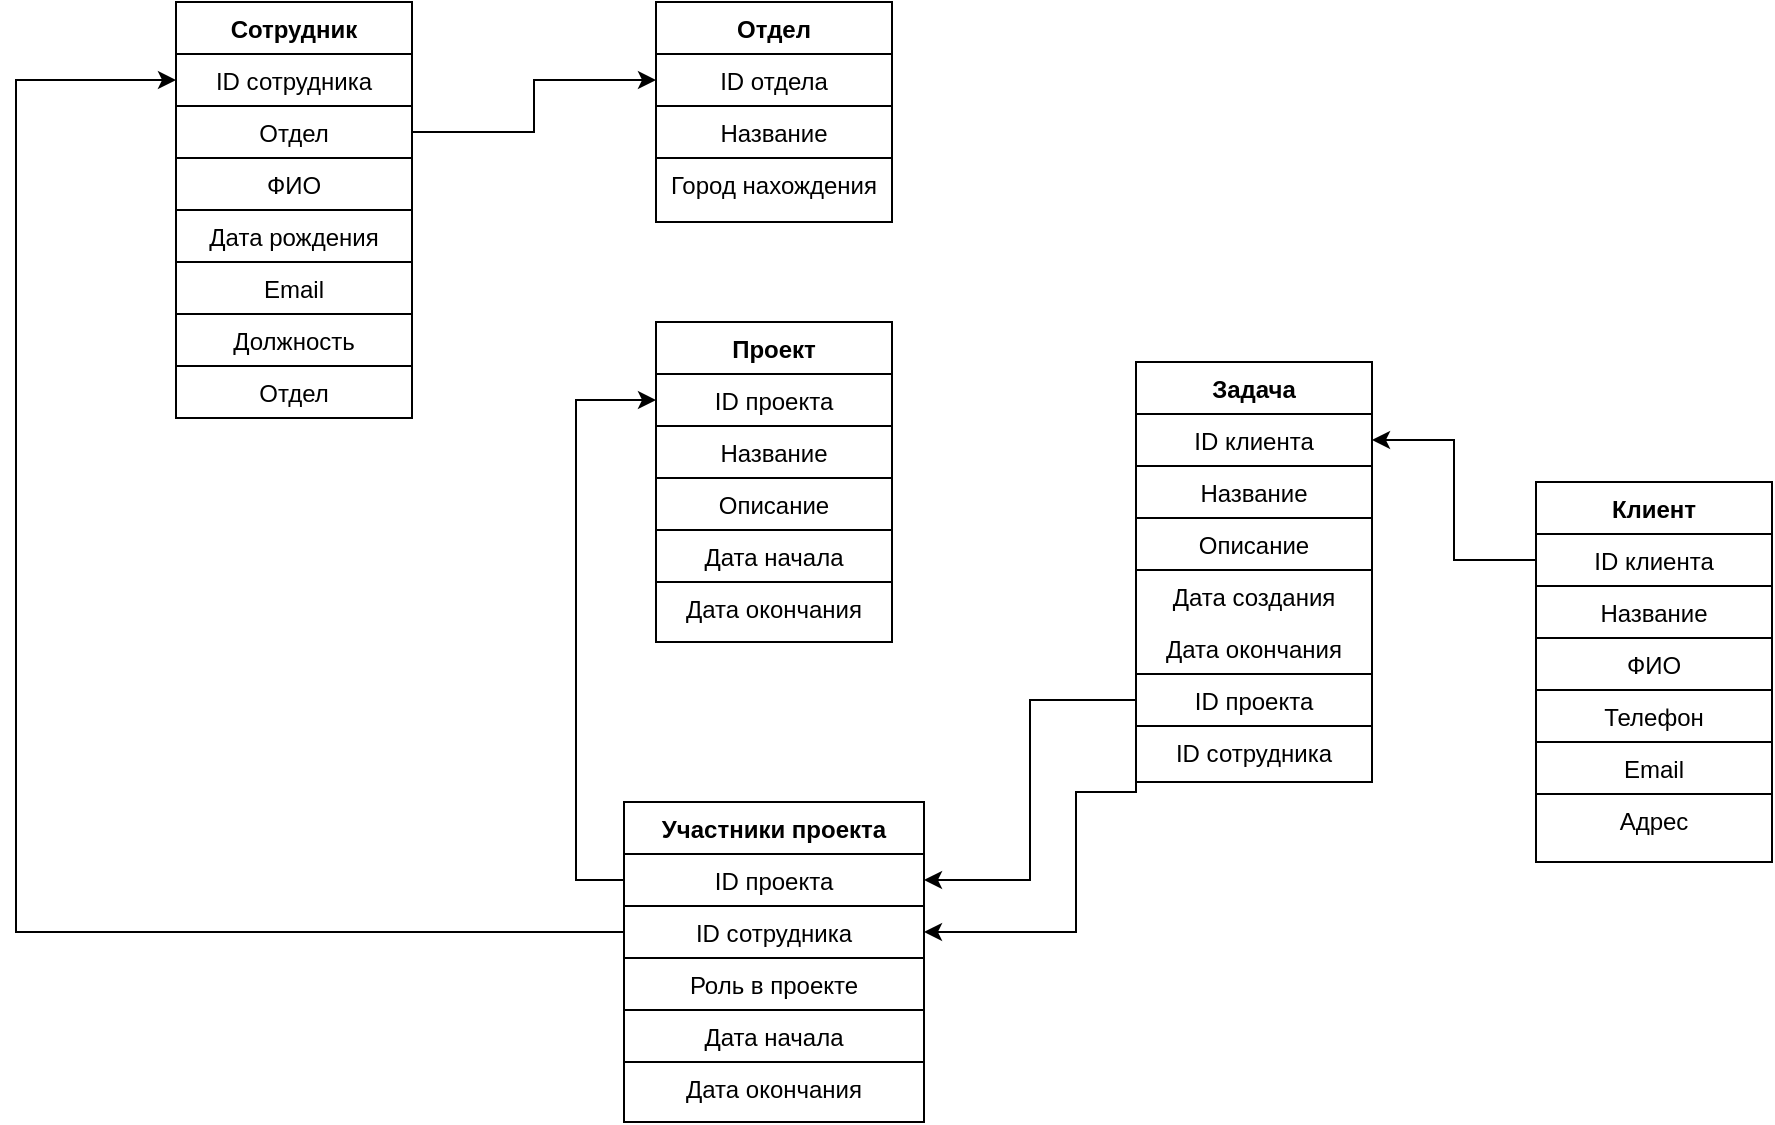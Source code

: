 <mxfile version="24.7.16">
  <diagram id="C5RBs43oDa-KdzZeNtuy" name="Page-1">
    <mxGraphModel dx="1659" dy="912" grid="1" gridSize="10" guides="1" tooltips="1" connect="1" arrows="1" fold="1" page="1" pageScale="1" pageWidth="827" pageHeight="1169" math="0" shadow="0">
      <root>
        <mxCell id="WIyWlLk6GJQsqaUBKTNV-0" />
        <mxCell id="WIyWlLk6GJQsqaUBKTNV-1" parent="WIyWlLk6GJQsqaUBKTNV-0" />
        <mxCell id="7Ulus1duQFmehfc_UJfe-38" value="Сотрудник" style="swimlane;fontStyle=1;align=center;verticalAlign=top;childLayout=stackLayout;horizontal=1;startSize=26;horizontalStack=0;resizeParent=1;resizeLast=0;collapsible=1;marginBottom=0;rounded=0;shadow=0;strokeWidth=1;strokeColor=default;" vertex="1" parent="WIyWlLk6GJQsqaUBKTNV-1">
          <mxGeometry x="280" y="120" width="118" height="208" as="geometry">
            <mxRectangle x="550" y="140" width="160" height="26" as="alternateBounds" />
          </mxGeometry>
        </mxCell>
        <mxCell id="7Ulus1duQFmehfc_UJfe-39" value="ID сотрудника" style="text;align=center;verticalAlign=top;spacingLeft=4;spacingRight=4;overflow=hidden;rotatable=0;points=[[0,0.5],[1,0.5]];portConstraint=eastwest;strokeColor=default;" vertex="1" parent="7Ulus1duQFmehfc_UJfe-38">
          <mxGeometry y="26" width="118" height="26" as="geometry" />
        </mxCell>
        <mxCell id="7Ulus1duQFmehfc_UJfe-265" value="Отдел" style="text;align=center;verticalAlign=top;spacingLeft=4;spacingRight=4;overflow=hidden;rotatable=0;points=[[0,0.5],[1,0.5]];portConstraint=eastwest;strokeColor=default;" vertex="1" parent="7Ulus1duQFmehfc_UJfe-38">
          <mxGeometry y="52" width="118" height="26" as="geometry" />
        </mxCell>
        <mxCell id="7Ulus1duQFmehfc_UJfe-42" value="ФИО" style="text;align=center;verticalAlign=top;spacingLeft=4;spacingRight=4;overflow=hidden;rotatable=0;points=[[0,0.5],[1,0.5]];portConstraint=eastwest;rounded=0;shadow=0;html=0;strokeColor=none;" vertex="1" parent="7Ulus1duQFmehfc_UJfe-38">
          <mxGeometry y="78" width="118" height="26" as="geometry" />
        </mxCell>
        <mxCell id="7Ulus1duQFmehfc_UJfe-43" value="Дата рождения" style="text;align=center;verticalAlign=top;spacingLeft=4;spacingRight=4;overflow=hidden;rotatable=0;points=[[0,0.5],[1,0.5]];portConstraint=eastwest;strokeColor=default;" vertex="1" parent="7Ulus1duQFmehfc_UJfe-38">
          <mxGeometry y="104" width="118" height="26" as="geometry" />
        </mxCell>
        <mxCell id="7Ulus1duQFmehfc_UJfe-46" value="Email" style="text;align=center;verticalAlign=top;spacingLeft=4;spacingRight=4;overflow=hidden;rotatable=0;points=[[0,0.5],[1,0.5]];portConstraint=eastwest;rounded=0;shadow=0;html=0;strokeColor=none;" vertex="1" parent="7Ulus1duQFmehfc_UJfe-38">
          <mxGeometry y="130" width="118" height="26" as="geometry" />
        </mxCell>
        <mxCell id="7Ulus1duQFmehfc_UJfe-45" value="Должность" style="text;align=center;verticalAlign=top;spacingLeft=4;spacingRight=4;overflow=hidden;rotatable=0;points=[[0,0.5],[1,0.5]];portConstraint=eastwest;rounded=0;shadow=0;html=0;strokeColor=default;" vertex="1" parent="7Ulus1duQFmehfc_UJfe-38">
          <mxGeometry y="156" width="118" height="26" as="geometry" />
        </mxCell>
        <mxCell id="7Ulus1duQFmehfc_UJfe-44" value="Отдел" style="text;align=center;verticalAlign=top;spacingLeft=4;spacingRight=4;overflow=hidden;rotatable=0;points=[[0,0.5],[1,0.5]];portConstraint=eastwest;rounded=0;shadow=0;html=0;strokeColor=none;" vertex="1" parent="7Ulus1duQFmehfc_UJfe-38">
          <mxGeometry y="182" width="118" height="26" as="geometry" />
        </mxCell>
        <mxCell id="7Ulus1duQFmehfc_UJfe-169" value="Отдел" style="swimlane;fontStyle=1;align=center;verticalAlign=top;childLayout=stackLayout;horizontal=1;startSize=26;horizontalStack=0;resizeParent=1;resizeLast=0;collapsible=1;marginBottom=0;rounded=0;shadow=0;strokeWidth=1;strokeColor=default;" vertex="1" parent="WIyWlLk6GJQsqaUBKTNV-1">
          <mxGeometry x="520" y="120" width="118" height="110" as="geometry">
            <mxRectangle x="550" y="140" width="160" height="26" as="alternateBounds" />
          </mxGeometry>
        </mxCell>
        <mxCell id="7Ulus1duQFmehfc_UJfe-170" value="ID отдела" style="text;align=center;verticalAlign=top;spacingLeft=4;spacingRight=4;overflow=hidden;rotatable=0;points=[[0,0.5],[1,0.5]];portConstraint=eastwest;strokeColor=default;" vertex="1" parent="7Ulus1duQFmehfc_UJfe-169">
          <mxGeometry y="26" width="118" height="26" as="geometry" />
        </mxCell>
        <mxCell id="7Ulus1duQFmehfc_UJfe-171" value="Название" style="text;align=center;verticalAlign=top;spacingLeft=4;spacingRight=4;overflow=hidden;rotatable=0;points=[[0,0.5],[1,0.5]];portConstraint=eastwest;rounded=0;shadow=0;html=0;strokeColor=default;" vertex="1" parent="7Ulus1duQFmehfc_UJfe-169">
          <mxGeometry y="52" width="118" height="26" as="geometry" />
        </mxCell>
        <mxCell id="7Ulus1duQFmehfc_UJfe-172" value="Город нахождения" style="text;align=center;verticalAlign=top;spacingLeft=4;spacingRight=4;overflow=hidden;rotatable=0;points=[[0,0.5],[1,0.5]];portConstraint=eastwest;rounded=0;shadow=0;html=0;strokeColor=none;" vertex="1" parent="7Ulus1duQFmehfc_UJfe-169">
          <mxGeometry y="78" width="118" height="32" as="geometry" />
        </mxCell>
        <mxCell id="7Ulus1duQFmehfc_UJfe-181" value="Проект" style="swimlane;fontStyle=1;align=center;verticalAlign=top;childLayout=stackLayout;horizontal=1;startSize=26;horizontalStack=0;resizeParent=1;resizeLast=0;collapsible=1;marginBottom=0;rounded=0;shadow=0;strokeWidth=1;strokeColor=default;" vertex="1" parent="WIyWlLk6GJQsqaUBKTNV-1">
          <mxGeometry x="520" y="280" width="118" height="160" as="geometry">
            <mxRectangle x="550" y="140" width="160" height="26" as="alternateBounds" />
          </mxGeometry>
        </mxCell>
        <mxCell id="7Ulus1duQFmehfc_UJfe-182" value="ID проекта" style="text;align=center;verticalAlign=top;spacingLeft=4;spacingRight=4;overflow=hidden;rotatable=0;points=[[0,0.5],[1,0.5]];portConstraint=eastwest;strokeColor=default;" vertex="1" parent="7Ulus1duQFmehfc_UJfe-181">
          <mxGeometry y="26" width="118" height="26" as="geometry" />
        </mxCell>
        <mxCell id="7Ulus1duQFmehfc_UJfe-183" value="Название" style="text;align=center;verticalAlign=top;spacingLeft=4;spacingRight=4;overflow=hidden;rotatable=0;points=[[0,0.5],[1,0.5]];portConstraint=eastwest;rounded=0;shadow=0;html=0;strokeColor=none;" vertex="1" parent="7Ulus1duQFmehfc_UJfe-181">
          <mxGeometry y="52" width="118" height="26" as="geometry" />
        </mxCell>
        <mxCell id="7Ulus1duQFmehfc_UJfe-184" value="Описание" style="text;align=center;verticalAlign=top;spacingLeft=4;spacingRight=4;overflow=hidden;rotatable=0;points=[[0,0.5],[1,0.5]];portConstraint=eastwest;rounded=0;shadow=0;html=0;strokeColor=default;" vertex="1" parent="7Ulus1duQFmehfc_UJfe-181">
          <mxGeometry y="78" width="118" height="26" as="geometry" />
        </mxCell>
        <mxCell id="7Ulus1duQFmehfc_UJfe-185" value="Дата начала" style="text;align=center;verticalAlign=top;spacingLeft=4;spacingRight=4;overflow=hidden;rotatable=0;points=[[0,0.5],[1,0.5]];portConstraint=eastwest;rounded=0;shadow=0;html=0;strokeColor=default;" vertex="1" parent="7Ulus1duQFmehfc_UJfe-181">
          <mxGeometry y="104" width="118" height="26" as="geometry" />
        </mxCell>
        <mxCell id="7Ulus1duQFmehfc_UJfe-186" value="Дата окончания" style="text;align=center;verticalAlign=top;spacingLeft=4;spacingRight=4;overflow=hidden;rotatable=0;points=[[0,0.5],[1,0.5]];portConstraint=eastwest;strokeColor=none;" vertex="1" parent="7Ulus1duQFmehfc_UJfe-181">
          <mxGeometry y="130" width="118" height="26" as="geometry" />
        </mxCell>
        <mxCell id="7Ulus1duQFmehfc_UJfe-193" value="Участники проекта" style="swimlane;fontStyle=1;align=center;verticalAlign=top;childLayout=stackLayout;horizontal=1;startSize=26;horizontalStack=0;resizeParent=1;resizeLast=0;collapsible=1;marginBottom=0;rounded=0;shadow=0;strokeWidth=1;strokeColor=default;" vertex="1" parent="WIyWlLk6GJQsqaUBKTNV-1">
          <mxGeometry x="504" y="520" width="150" height="160" as="geometry">
            <mxRectangle x="550" y="140" width="160" height="26" as="alternateBounds" />
          </mxGeometry>
        </mxCell>
        <mxCell id="7Ulus1duQFmehfc_UJfe-194" value="ID проекта" style="text;align=center;verticalAlign=top;spacingLeft=4;spacingRight=4;overflow=hidden;rotatable=0;points=[[0,0.5],[1,0.5]];portConstraint=eastwest;strokeColor=default;" vertex="1" parent="7Ulus1duQFmehfc_UJfe-193">
          <mxGeometry y="26" width="150" height="26" as="geometry" />
        </mxCell>
        <mxCell id="7Ulus1duQFmehfc_UJfe-195" value="ID сотрудника" style="text;align=center;verticalAlign=top;spacingLeft=4;spacingRight=4;overflow=hidden;rotatable=0;points=[[0,0.5],[1,0.5]];portConstraint=eastwest;rounded=0;shadow=0;html=0;strokeColor=none;" vertex="1" parent="7Ulus1duQFmehfc_UJfe-193">
          <mxGeometry y="52" width="150" height="26" as="geometry" />
        </mxCell>
        <mxCell id="7Ulus1duQFmehfc_UJfe-197" value="Роль в проекте" style="text;align=center;verticalAlign=top;spacingLeft=4;spacingRight=4;overflow=hidden;rotatable=0;points=[[0,0.5],[1,0.5]];portConstraint=eastwest;rounded=0;shadow=0;html=0;strokeColor=default;" vertex="1" parent="7Ulus1duQFmehfc_UJfe-193">
          <mxGeometry y="78" width="150" height="26" as="geometry" />
        </mxCell>
        <mxCell id="7Ulus1duQFmehfc_UJfe-198" value="Дата начала" style="text;align=center;verticalAlign=top;spacingLeft=4;spacingRight=4;overflow=hidden;rotatable=0;points=[[0,0.5],[1,0.5]];portConstraint=eastwest;strokeColor=default;" vertex="1" parent="7Ulus1duQFmehfc_UJfe-193">
          <mxGeometry y="104" width="150" height="26" as="geometry" />
        </mxCell>
        <mxCell id="7Ulus1duQFmehfc_UJfe-199" value="Дата окончания" style="text;align=center;verticalAlign=top;spacingLeft=4;spacingRight=4;overflow=hidden;rotatable=0;points=[[0,0.5],[1,0.5]];portConstraint=eastwest;rounded=0;shadow=0;html=0;strokeColor=none;" vertex="1" parent="7Ulus1duQFmehfc_UJfe-193">
          <mxGeometry y="130" width="150" height="26" as="geometry" />
        </mxCell>
        <mxCell id="7Ulus1duQFmehfc_UJfe-212" value="Клиент" style="swimlane;fontStyle=1;align=center;verticalAlign=top;childLayout=stackLayout;horizontal=1;startSize=26;horizontalStack=0;resizeParent=1;resizeLast=0;collapsible=1;marginBottom=0;rounded=0;shadow=0;strokeWidth=1;strokeColor=default;" vertex="1" parent="WIyWlLk6GJQsqaUBKTNV-1">
          <mxGeometry x="960" y="360" width="118" height="190" as="geometry">
            <mxRectangle x="550" y="140" width="160" height="26" as="alternateBounds" />
          </mxGeometry>
        </mxCell>
        <mxCell id="7Ulus1duQFmehfc_UJfe-213" value="ID клиента" style="text;align=center;verticalAlign=top;spacingLeft=4;spacingRight=4;overflow=hidden;rotatable=0;points=[[0,0.5],[1,0.5]];portConstraint=eastwest;strokeColor=default;" vertex="1" parent="7Ulus1duQFmehfc_UJfe-212">
          <mxGeometry y="26" width="118" height="26" as="geometry" />
        </mxCell>
        <mxCell id="7Ulus1duQFmehfc_UJfe-214" value="Название" style="text;align=center;verticalAlign=top;spacingLeft=4;spacingRight=4;overflow=hidden;rotatable=0;points=[[0,0.5],[1,0.5]];portConstraint=eastwest;rounded=0;shadow=0;html=0;strokeColor=none;" vertex="1" parent="7Ulus1duQFmehfc_UJfe-212">
          <mxGeometry y="52" width="118" height="26" as="geometry" />
        </mxCell>
        <mxCell id="7Ulus1duQFmehfc_UJfe-215" value="ФИО" style="text;align=center;verticalAlign=top;spacingLeft=4;spacingRight=4;overflow=hidden;rotatable=0;points=[[0,0.5],[1,0.5]];portConstraint=eastwest;rounded=0;shadow=0;html=0;strokeColor=default;" vertex="1" parent="7Ulus1duQFmehfc_UJfe-212">
          <mxGeometry y="78" width="118" height="26" as="geometry" />
        </mxCell>
        <mxCell id="7Ulus1duQFmehfc_UJfe-216" value="Телефон" style="text;align=center;verticalAlign=top;spacingLeft=4;spacingRight=4;overflow=hidden;rotatable=0;points=[[0,0.5],[1,0.5]];portConstraint=eastwest;rounded=0;shadow=0;html=0;" vertex="1" parent="7Ulus1duQFmehfc_UJfe-212">
          <mxGeometry y="104" width="118" height="26" as="geometry" />
        </mxCell>
        <mxCell id="7Ulus1duQFmehfc_UJfe-217" value="Email" style="text;align=center;verticalAlign=top;spacingLeft=4;spacingRight=4;overflow=hidden;rotatable=0;points=[[0,0.5],[1,0.5]];portConstraint=eastwest;strokeColor=default;" vertex="1" parent="7Ulus1duQFmehfc_UJfe-212">
          <mxGeometry y="130" width="118" height="26" as="geometry" />
        </mxCell>
        <mxCell id="7Ulus1duQFmehfc_UJfe-218" value="Адрес" style="text;align=center;verticalAlign=top;spacingLeft=4;spacingRight=4;overflow=hidden;rotatable=0;points=[[0,0.5],[1,0.5]];portConstraint=eastwest;rounded=0;shadow=0;html=0;" vertex="1" parent="7Ulus1duQFmehfc_UJfe-212">
          <mxGeometry y="156" width="118" height="26" as="geometry" />
        </mxCell>
        <mxCell id="7Ulus1duQFmehfc_UJfe-224" value="Задача" style="swimlane;fontStyle=1;align=center;verticalAlign=top;childLayout=stackLayout;horizontal=1;startSize=26;horizontalStack=0;resizeParent=1;resizeLast=0;collapsible=1;marginBottom=0;rounded=0;shadow=0;strokeWidth=1;strokeColor=default;" vertex="1" parent="WIyWlLk6GJQsqaUBKTNV-1">
          <mxGeometry x="760" y="300" width="118" height="210" as="geometry">
            <mxRectangle x="550" y="140" width="160" height="26" as="alternateBounds" />
          </mxGeometry>
        </mxCell>
        <mxCell id="7Ulus1duQFmehfc_UJfe-257" value="ID клиента" style="text;align=center;verticalAlign=top;spacingLeft=4;spacingRight=4;overflow=hidden;rotatable=0;points=[[0,0.5],[1,0.5]];portConstraint=eastwest;strokeColor=default;" vertex="1" parent="7Ulus1duQFmehfc_UJfe-224">
          <mxGeometry y="26" width="118" height="26" as="geometry" />
        </mxCell>
        <mxCell id="7Ulus1duQFmehfc_UJfe-226" value="Название" style="text;align=center;verticalAlign=top;spacingLeft=4;spacingRight=4;overflow=hidden;rotatable=0;points=[[0,0.5],[1,0.5]];portConstraint=eastwest;rounded=0;shadow=0;html=0;strokeColor=none;" vertex="1" parent="7Ulus1duQFmehfc_UJfe-224">
          <mxGeometry y="52" width="118" height="26" as="geometry" />
        </mxCell>
        <mxCell id="7Ulus1duQFmehfc_UJfe-227" value="Описание" style="text;align=center;verticalAlign=top;spacingLeft=4;spacingRight=4;overflow=hidden;rotatable=0;points=[[0,0.5],[1,0.5]];portConstraint=eastwest;rounded=0;shadow=0;html=0;strokeColor=default;" vertex="1" parent="7Ulus1duQFmehfc_UJfe-224">
          <mxGeometry y="78" width="118" height="26" as="geometry" />
        </mxCell>
        <mxCell id="7Ulus1duQFmehfc_UJfe-228" value="Дата создания" style="text;align=center;verticalAlign=top;spacingLeft=4;spacingRight=4;overflow=hidden;rotatable=0;points=[[0,0.5],[1,0.5]];portConstraint=eastwest;rounded=0;shadow=0;html=0;strokeColor=none;" vertex="1" parent="7Ulus1duQFmehfc_UJfe-224">
          <mxGeometry y="104" width="118" height="26" as="geometry" />
        </mxCell>
        <mxCell id="7Ulus1duQFmehfc_UJfe-229" value="Дата окончания" style="text;align=center;verticalAlign=top;spacingLeft=4;spacingRight=4;overflow=hidden;rotatable=0;points=[[0,0.5],[1,0.5]];portConstraint=eastwest;strokeColor=none;" vertex="1" parent="7Ulus1duQFmehfc_UJfe-224">
          <mxGeometry y="130" width="118" height="26" as="geometry" />
        </mxCell>
        <mxCell id="7Ulus1duQFmehfc_UJfe-230" value="ID проекта" style="text;align=center;verticalAlign=top;spacingLeft=4;spacingRight=4;overflow=hidden;rotatable=0;points=[[0,0.5],[1,0.5]];portConstraint=eastwest;rounded=0;shadow=0;html=0;strokeColor=default;" vertex="1" parent="7Ulus1duQFmehfc_UJfe-224">
          <mxGeometry y="156" width="118" height="26" as="geometry" />
        </mxCell>
        <mxCell id="7Ulus1duQFmehfc_UJfe-231" value="ID сотрудника" style="text;align=center;verticalAlign=top;spacingLeft=4;spacingRight=4;overflow=hidden;rotatable=0;points=[[0,0.5],[1,0.5]];portConstraint=eastwest;rounded=0;shadow=0;html=0;strokeColor=none;" vertex="1" parent="7Ulus1duQFmehfc_UJfe-224">
          <mxGeometry y="182" width="118" height="26" as="geometry" />
        </mxCell>
        <mxCell id="7Ulus1duQFmehfc_UJfe-250" style="edgeStyle=orthogonalEdgeStyle;rounded=0;orthogonalLoop=1;jettySize=auto;html=1;exitX=0;exitY=0.5;exitDx=0;exitDy=0;entryX=0;entryY=0.5;entryDx=0;entryDy=0;" edge="1" parent="WIyWlLk6GJQsqaUBKTNV-1" source="7Ulus1duQFmehfc_UJfe-195" target="7Ulus1duQFmehfc_UJfe-39">
          <mxGeometry relative="1" as="geometry">
            <Array as="points">
              <mxPoint x="200" y="585" />
              <mxPoint x="200" y="159" />
            </Array>
          </mxGeometry>
        </mxCell>
        <mxCell id="7Ulus1duQFmehfc_UJfe-251" style="edgeStyle=orthogonalEdgeStyle;rounded=0;orthogonalLoop=1;jettySize=auto;html=1;exitX=0;exitY=0.5;exitDx=0;exitDy=0;entryX=0;entryY=0.5;entryDx=0;entryDy=0;" edge="1" parent="WIyWlLk6GJQsqaUBKTNV-1" source="7Ulus1duQFmehfc_UJfe-194" target="7Ulus1duQFmehfc_UJfe-182">
          <mxGeometry relative="1" as="geometry">
            <Array as="points">
              <mxPoint x="480" y="559" />
              <mxPoint x="480" y="319" />
            </Array>
          </mxGeometry>
        </mxCell>
        <mxCell id="7Ulus1duQFmehfc_UJfe-253" style="edgeStyle=orthogonalEdgeStyle;rounded=0;orthogonalLoop=1;jettySize=auto;html=1;exitX=0;exitY=0.5;exitDx=0;exitDy=0;entryX=1;entryY=0.5;entryDx=0;entryDy=0;" edge="1" parent="WIyWlLk6GJQsqaUBKTNV-1" source="7Ulus1duQFmehfc_UJfe-230" target="7Ulus1duQFmehfc_UJfe-194">
          <mxGeometry relative="1" as="geometry" />
        </mxCell>
        <mxCell id="7Ulus1duQFmehfc_UJfe-254" style="edgeStyle=orthogonalEdgeStyle;rounded=0;orthogonalLoop=1;jettySize=auto;html=1;exitX=0;exitY=0.5;exitDx=0;exitDy=0;entryX=1;entryY=0.5;entryDx=0;entryDy=0;" edge="1" parent="WIyWlLk6GJQsqaUBKTNV-1" source="7Ulus1duQFmehfc_UJfe-231" target="7Ulus1duQFmehfc_UJfe-195">
          <mxGeometry relative="1" as="geometry">
            <Array as="points">
              <mxPoint x="730" y="515" />
              <mxPoint x="730" y="585" />
            </Array>
          </mxGeometry>
        </mxCell>
        <mxCell id="7Ulus1duQFmehfc_UJfe-258" style="edgeStyle=orthogonalEdgeStyle;rounded=0;orthogonalLoop=1;jettySize=auto;html=1;exitX=0;exitY=0.5;exitDx=0;exitDy=0;entryX=1;entryY=0.5;entryDx=0;entryDy=0;" edge="1" parent="WIyWlLk6GJQsqaUBKTNV-1" source="7Ulus1duQFmehfc_UJfe-213" target="7Ulus1duQFmehfc_UJfe-257">
          <mxGeometry relative="1" as="geometry" />
        </mxCell>
        <mxCell id="7Ulus1duQFmehfc_UJfe-266" style="edgeStyle=orthogonalEdgeStyle;rounded=0;orthogonalLoop=1;jettySize=auto;html=1;exitX=1;exitY=0.5;exitDx=0;exitDy=0;entryX=0;entryY=0.5;entryDx=0;entryDy=0;" edge="1" parent="WIyWlLk6GJQsqaUBKTNV-1" source="7Ulus1duQFmehfc_UJfe-265" target="7Ulus1duQFmehfc_UJfe-170">
          <mxGeometry relative="1" as="geometry" />
        </mxCell>
      </root>
    </mxGraphModel>
  </diagram>
</mxfile>
